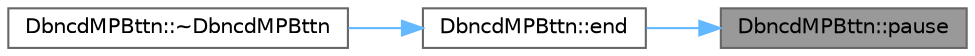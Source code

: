 digraph "DbncdMPBttn::pause"
{
 // LATEX_PDF_SIZE
  bgcolor="transparent";
  edge [fontname=Helvetica,fontsize=10,labelfontname=Helvetica,labelfontsize=10];
  node [fontname=Helvetica,fontsize=10,shape=box,height=0.2,width=0.4];
  rankdir="RL";
  Node1 [id="Node000001",label="DbncdMPBttn::pause",height=0.2,width=0.4,color="gray40", fillcolor="grey60", style="filled", fontcolor="black",tooltip="Pauses the software timer updating the computation of the object's internal flags value."];
  Node1 -> Node2 [id="edge1_Node000001_Node000002",dir="back",color="steelblue1",style="solid",tooltip=" "];
  Node2 [id="Node000002",label="DbncdMPBttn::end",height=0.2,width=0.4,color="grey40", fillcolor="white", style="filled",URL="$class_dbncd_m_p_bttn.html#a58c55f2713734a81ef7ac01249973731",tooltip="Detaches the object from the timer that monitors the input pins, compute and updates the object's sta..."];
  Node2 -> Node3 [id="edge2_Node000002_Node000003",dir="back",color="steelblue1",style="solid",tooltip=" "];
  Node3 [id="Node000003",label="DbncdMPBttn::~DbncdMPBttn",height=0.2,width=0.4,color="grey40", fillcolor="white", style="filled",URL="$class_dbncd_m_p_bttn.html#a3f0f4c1a3b122541031fecaf9bb93101",tooltip="Default virtual destructor."];
}
